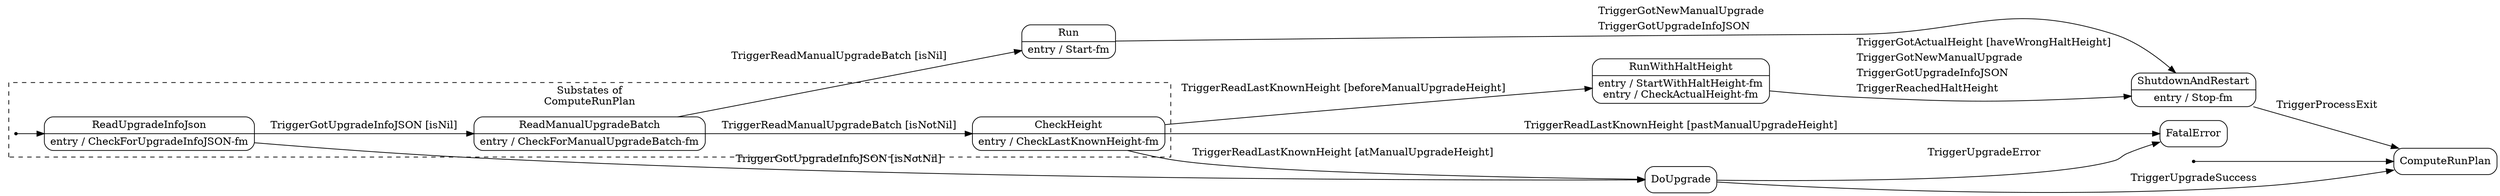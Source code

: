 digraph {
	compound=true;
	node [shape=Mrecord];
	rankdir="LR";

	ComputeRunPlan [label="ComputeRunPlan"];
	subgraph cluster_ComputeRunPlan {
		label="Substates of\nComputeRunPlan";
		style="dashed";
		"cluster_ComputeRunPlan-init" [label="", shape=point];
		ReadUpgradeInfoJson [label="ReadUpgradeInfoJson|entry / CheckForUpgradeInfoJSON-fm"];
		ReadManualUpgradeBatch [label="ReadManualUpgradeBatch|entry / CheckForManualUpgradeBatch-fm"];
		CheckHeight [label="CheckHeight|entry / CheckLastKnownHeight-fm"];
	}
	DoUpgrade [label="DoUpgrade"];
	Run [label="Run|entry / Start-fm"];
	RunWithHaltHeight [label="RunWithHaltHeight|entry / StartWithHaltHeight-fm\nentry / CheckActualHeight-fm"];
	ShutdownAndRestart [label="ShutdownAndRestart|entry / Stop-fm"];
	"cluster_ComputeRunPlan-init" -> ReadUpgradeInfoJson [label=""];
	CheckHeight -> RunWithHaltHeight [label=<<TABLE BORDER="0"><TR><TD ALIGN="LEFT">TriggerReadLastKnownHeight [beforeManualUpgradeHeight]</TD></TR></TABLE>>];
	CheckHeight -> DoUpgrade [label=<<TABLE BORDER="0"><TR><TD ALIGN="LEFT">TriggerReadLastKnownHeight [atManualUpgradeHeight]</TD></TR></TABLE>>];
	CheckHeight -> FatalError [label=<<TABLE BORDER="0"><TR><TD ALIGN="LEFT">TriggerReadLastKnownHeight [pastManualUpgradeHeight]</TD></TR></TABLE>>];
	DoUpgrade -> FatalError [label=<<TABLE BORDER="0"><TR><TD ALIGN="LEFT">TriggerUpgradeError</TD></TR></TABLE>>];
	DoUpgrade -> ComputeRunPlan [label=<<TABLE BORDER="0"><TR><TD ALIGN="LEFT">TriggerUpgradeSuccess</TD></TR></TABLE>>];
	ReadManualUpgradeBatch -> Run [label=<<TABLE BORDER="0"><TR><TD ALIGN="LEFT">TriggerReadManualUpgradeBatch [isNil]</TD></TR></TABLE>>];
	ReadManualUpgradeBatch -> CheckHeight [label=<<TABLE BORDER="0"><TR><TD ALIGN="LEFT">TriggerReadManualUpgradeBatch [isNotNil]</TD></TR></TABLE>>];
	ReadUpgradeInfoJson -> ReadManualUpgradeBatch [label=<<TABLE BORDER="0"><TR><TD ALIGN="LEFT">TriggerGotUpgradeInfoJSON [isNil]</TD></TR></TABLE>>];
	ReadUpgradeInfoJson -> DoUpgrade [label=<<TABLE BORDER="0"><TR><TD ALIGN="LEFT">TriggerGotUpgradeInfoJSON [isNotNil]</TD></TR></TABLE>>];
	Run -> ShutdownAndRestart [label=<<TABLE BORDER="0"><TR><TD ALIGN="LEFT">TriggerGotNewManualUpgrade</TD></TR><TR><TD ALIGN="LEFT">TriggerGotUpgradeInfoJSON</TD></TR></TABLE>>];
	RunWithHaltHeight -> ShutdownAndRestart [label=<<TABLE BORDER="0"><TR><TD ALIGN="LEFT">TriggerGotActualHeight [haveWrongHaltHeight]</TD></TR><TR><TD ALIGN="LEFT">TriggerGotNewManualUpgrade</TD></TR><TR><TD ALIGN="LEFT">TriggerGotUpgradeInfoJSON</TD></TR><TR><TD ALIGN="LEFT">TriggerReachedHaltHeight</TD></TR></TABLE>>];
	ShutdownAndRestart -> ComputeRunPlan [label=<<TABLE BORDER="0"><TR><TD ALIGN="LEFT">TriggerProcessExit</TD></TR></TABLE>>];
	init [label="", shape=point];
	init -> ComputeRunPlan
}
